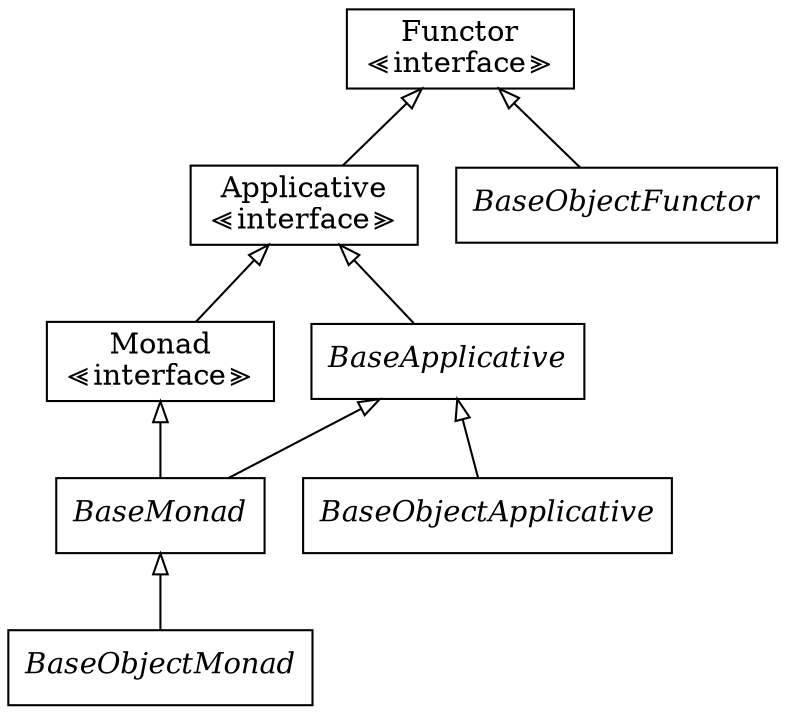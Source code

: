 digraph Typeclasses {
        node [
             shape = "record"
        ]

        edge [
             arrowtail = "empty"
        ]

        Functor [
             label = "Functor\n&#x226a;interface&#x226b;"
        ]

        Applicative [
             label = "Applicative\n&#x226a;interface&#x226b;"
        ]

        Monad [
             label = "Monad\n&#x226a;interface&#x226b;"
        ]

        BaseApplicative [
             label = <{<i>BaseApplicative</i>}>
        ]

        BaseMonad [
             label = <{<i>BaseMonad</i>}>
        ]

        BaseObjectFunctor [
             label = <{<i>BaseObjectFunctor</i>}>
        ]

        BaseObjectApplicative [
             label = <{<i>BaseObjectApplicative</i>}>
        ]

        BaseObjectMonad [
             label = <{<i>BaseObjectMonad</i>}>
        ]

        Functor -> Applicative [dir = back]
        Applicative -> Monad [dir = back]
        Applicative -> BaseApplicative [dir = back]

        BaseApplicative -> BaseMonad [dir = back]
        Monad -> BaseMonad [dir = back]

        Functor -> BaseObjectFunctor [dir = back]

        BaseApplicative -> BaseObjectApplicative [dir = back]

        BaseMonad -> BaseObjectMonad [dir = back]
}
